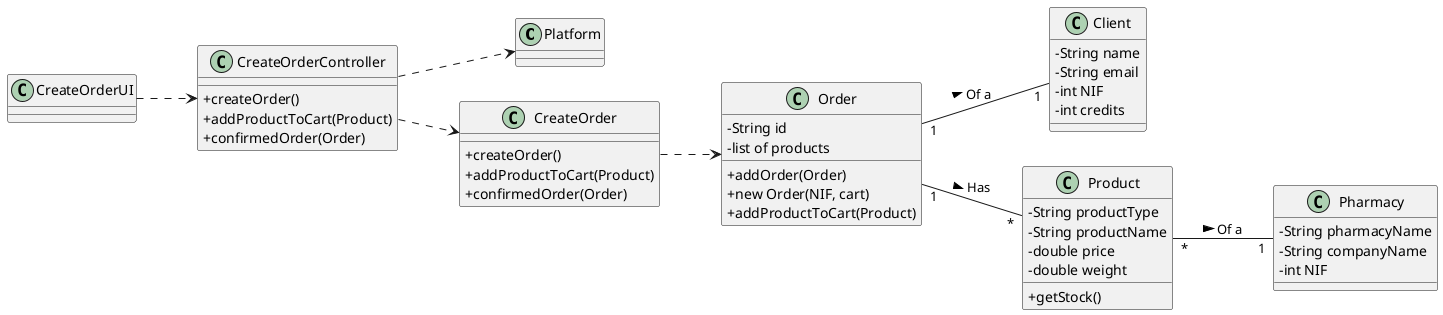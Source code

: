 @startuml
skinparam classAttributeIconSize 0

left to right direction

class Platform {
}

class CreateOrderUI {
}

class CreateOrderController {
  +createOrder()
  +addProductToCart(Product)
  +confirmedOrder(Order)
}


class CreateOrder {
  +createOrder()
  +addProductToCart(Product)
  +confirmedOrder(Order)
}

class Pharmacy {
  -String pharmacyName
  -String companyName
  -int NIF
}

class Order {
    -String id
    -list of products
    +addOrder(Order)
    +new Order(NIF, cart)
    +addProductToCart(Product)
}

class Client {
    -String name
    -String email
    -int NIF
    -int credits
}

class Product{
    -String productType
    -String productName
    -double price
    -double weight
    +getStock()
}

CreateOrderUI   ..> CreateOrderController
CreateOrderController ..> Platform
CreateOrderController ..> CreateOrder
CreateOrder ..> Order
Order "1" -- "1" Client : Of a  >
Order "1" -- "*" Product : Has >
Product "*" -- "1" Pharmacy : Of a >



@enduml


